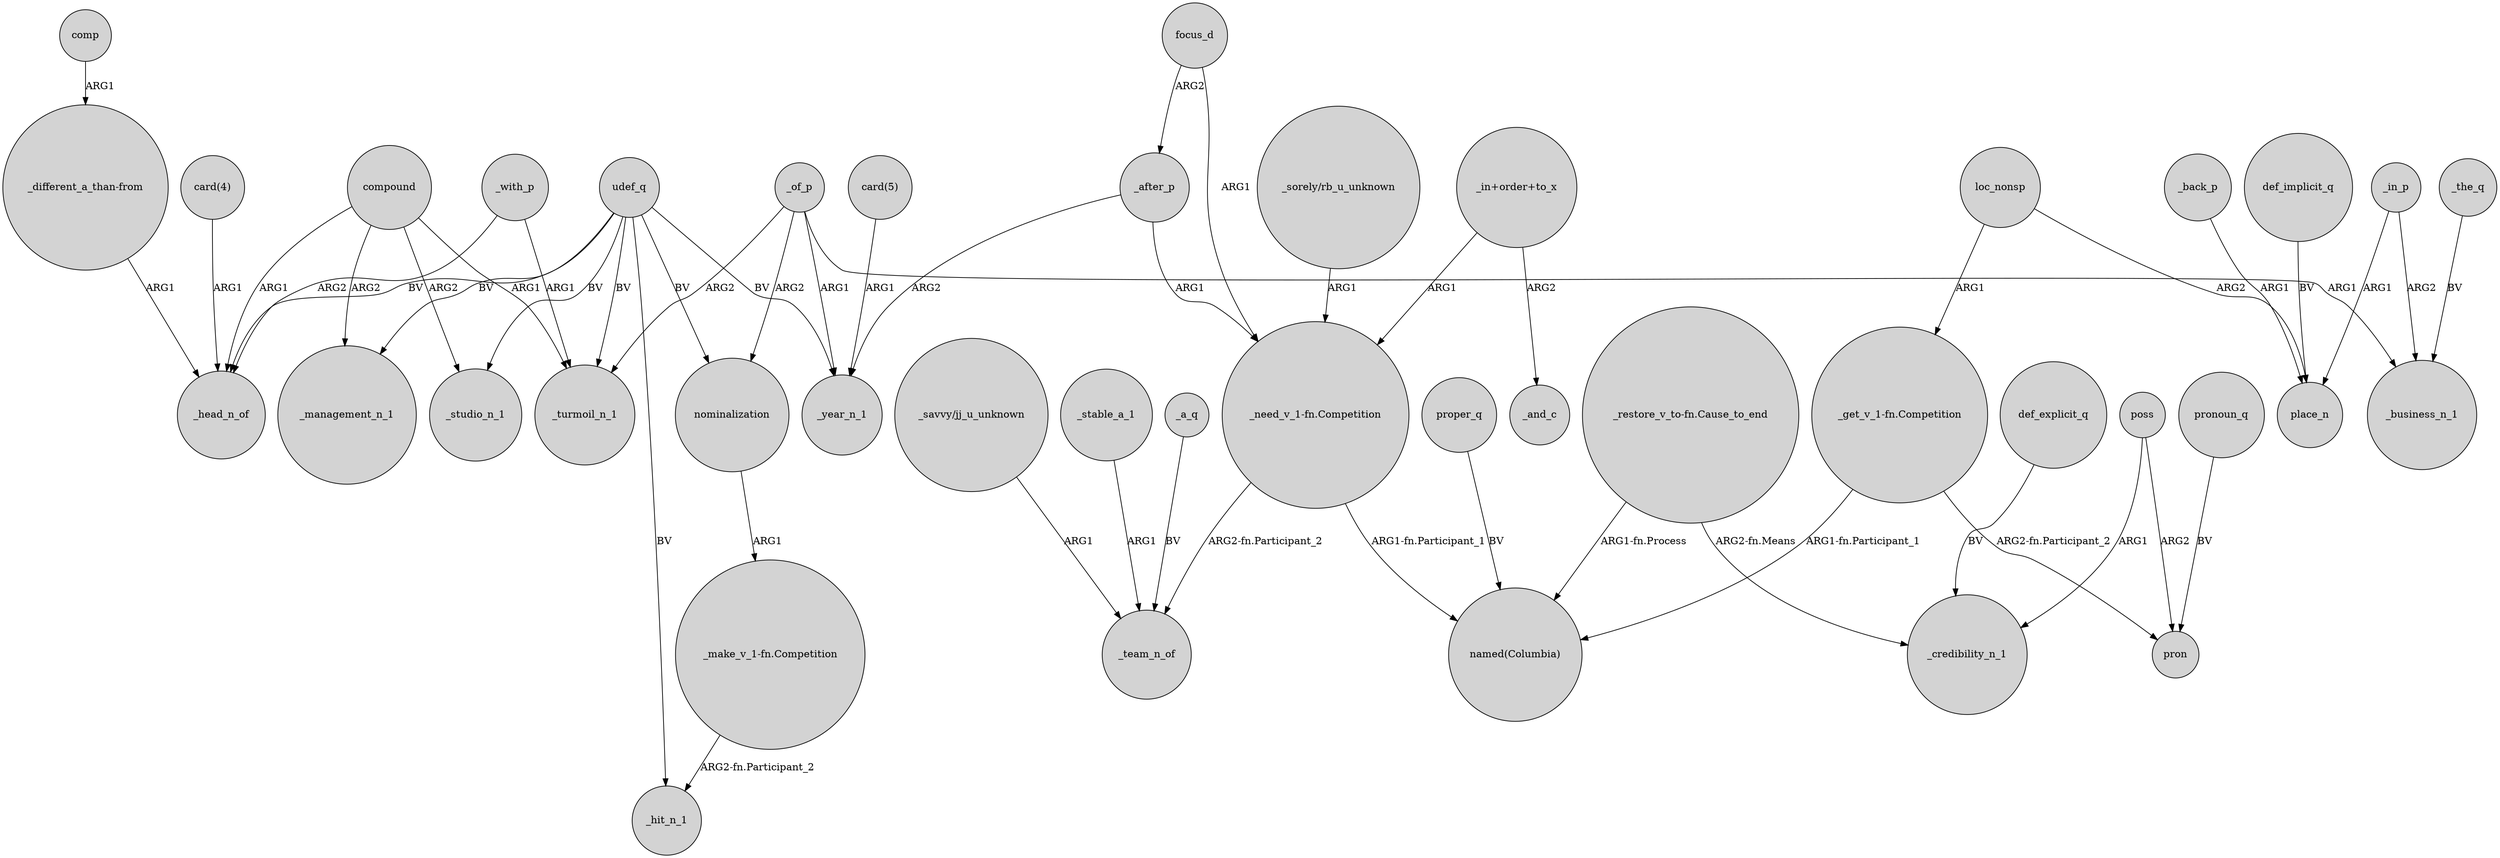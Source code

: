 digraph {
	node [shape=circle style=filled]
	_of_p -> _turmoil_n_1 [label=ARG2]
	focus_d -> "_need_v_1-fn.Competition" [label=ARG1]
	def_implicit_q -> place_n [label=BV]
	"_make_v_1-fn.Competition" -> _hit_n_1 [label="ARG2-fn.Participant_2"]
	_stable_a_1 -> _team_n_of [label=ARG1]
	loc_nonsp -> "_get_v_1-fn.Competition" [label=ARG1]
	_a_q -> _team_n_of [label=BV]
	udef_q -> nominalization [label=BV]
	"_get_v_1-fn.Competition" -> pron [label="ARG2-fn.Participant_2"]
	_the_q -> _business_n_1 [label=BV]
	_in_p -> place_n [label=ARG1]
	_with_p -> _head_n_of [label=ARG2]
	compound -> _turmoil_n_1 [label=ARG1]
	_after_p -> "_need_v_1-fn.Competition" [label=ARG1]
	_of_p -> _business_n_1 [label=ARG1]
	_after_p -> _year_n_1 [label=ARG2]
	compound -> _management_n_1 [label=ARG2]
	udef_q -> _head_n_of [label=BV]
	udef_q -> _management_n_1 [label=BV]
	_of_p -> nominalization [label=ARG2]
	pronoun_q -> pron [label=BV]
	udef_q -> _studio_n_1 [label=BV]
	poss -> pron [label=ARG2]
	poss -> _credibility_n_1 [label=ARG1]
	"card(4)" -> _head_n_of [label=ARG1]
	_back_p -> place_n [label=ARG1]
	_of_p -> _year_n_1 [label=ARG1]
	"_different_a_than-from" -> _head_n_of [label=ARG1]
	_with_p -> _turmoil_n_1 [label=ARG1]
	"_savvy/jj_u_unknown" -> _team_n_of [label=ARG1]
	"_restore_v_to-fn.Cause_to_end" -> _credibility_n_1 [label="ARG2-fn.Means"]
	"_sorely/rb_u_unknown" -> "_need_v_1-fn.Competition" [label=ARG1]
	"_in+order+to_x" -> _and_c [label=ARG2]
	focus_d -> _after_p [label=ARG2]
	proper_q -> "named(Columbia)" [label=BV]
	comp -> "_different_a_than-from" [label=ARG1]
	_in_p -> _business_n_1 [label=ARG2]
	"card(5)" -> _year_n_1 [label=ARG1]
	udef_q -> _turmoil_n_1 [label=BV]
	loc_nonsp -> place_n [label=ARG2]
	udef_q -> _year_n_1 [label=BV]
	nominalization -> "_make_v_1-fn.Competition" [label=ARG1]
	"_get_v_1-fn.Competition" -> "named(Columbia)" [label="ARG1-fn.Participant_1"]
	"_need_v_1-fn.Competition" -> _team_n_of [label="ARG2-fn.Participant_2"]
	udef_q -> _hit_n_1 [label=BV]
	compound -> _studio_n_1 [label=ARG2]
	"_in+order+to_x" -> "_need_v_1-fn.Competition" [label=ARG1]
	compound -> _head_n_of [label=ARG1]
	def_explicit_q -> _credibility_n_1 [label=BV]
	"_restore_v_to-fn.Cause_to_end" -> "named(Columbia)" [label="ARG1-fn.Process"]
	"_need_v_1-fn.Competition" -> "named(Columbia)" [label="ARG1-fn.Participant_1"]
}
